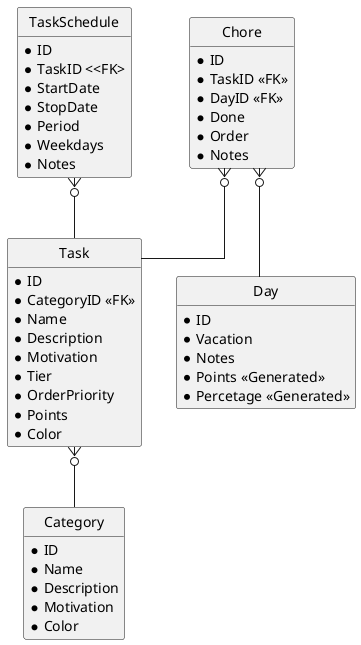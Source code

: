 @startuml

skinparam linetype ortho
hide circle
hide empty members

entity Category {
    * ID
    * Name
    * Description
    * Motivation
    * Color
}

entity Task {
    * ID
    * CategoryID <<FK>>
    * Name
    * Description
    * Motivation
    * Tier
    * OrderPriority
    * Points
    * Color
}

entity TaskSchedule {
    * ID
    * TaskID <<FK>
    * StartDate
    * StopDate
    * Period
    * Weekdays
    * Notes
}

entity Chore {
    * ID
    * TaskID <<FK>>
    * DayID <<FK>>
    * Done
    * Order
    * Notes
}

entity Day {
    * ID
    * Vacation
    * Notes
    * Points <<Generated>>
    * Percetage <<Generated>>
}

Chore }o-- Day
Chore }o-- Task
Task }o-- Category
TaskSchedule }o-- Task

@enduml
